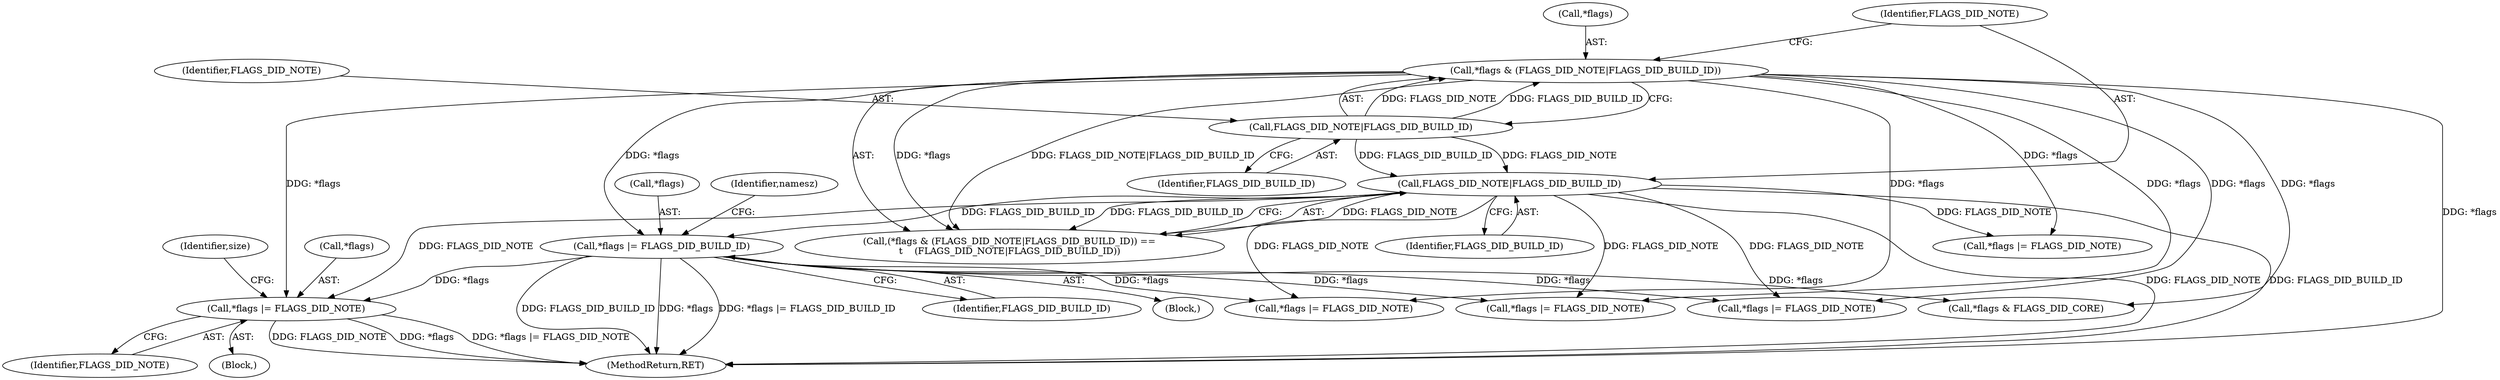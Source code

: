 digraph "0_file_b4c01141e5367f247b84dcaf6aefbb4e741842b8@pointer" {
"1000742" [label="(Call,*flags |= FLAGS_DID_NOTE)"];
"1000252" [label="(Call,*flags & (FLAGS_DID_NOTE|FLAGS_DID_BUILD_ID))"];
"1000255" [label="(Call,FLAGS_DID_NOTE|FLAGS_DID_BUILD_ID)"];
"1000518" [label="(Call,*flags |= FLAGS_DID_BUILD_ID)"];
"1000258" [label="(Call,FLAGS_DID_NOTE|FLAGS_DID_BUILD_ID)"];
"1000251" [label="(Call,(*flags & (FLAGS_DID_NOTE|FLAGS_DID_BUILD_ID)) ==\n\t    (FLAGS_DID_NOTE|FLAGS_DID_BUILD_ID))"];
"1000518" [label="(Call,*flags |= FLAGS_DID_BUILD_ID)"];
"1001237" [label="(MethodReturn,RET)"];
"1000470" [label="(Block,)"];
"1000781" [label="(Call,*flags |= FLAGS_DID_NOTE)"];
"1000649" [label="(Call,*flags |= FLAGS_DID_NOTE)"];
"1000745" [label="(Identifier,FLAGS_DID_NOTE)"];
"1000257" [label="(Identifier,FLAGS_DID_BUILD_ID)"];
"1000747" [label="(Identifier,size)"];
"1000256" [label="(Identifier,FLAGS_DID_NOTE)"];
"1000437" [label="(Call,*flags |= FLAGS_DID_NOTE)"];
"1000525" [label="(Identifier,namesz)"];
"1000857" [label="(Call,*flags |= FLAGS_DID_NOTE)"];
"1000742" [label="(Call,*flags |= FLAGS_DID_NOTE)"];
"1000258" [label="(Call,FLAGS_DID_NOTE|FLAGS_DID_BUILD_ID)"];
"1000940" [label="(Call,*flags & FLAGS_DID_CORE)"];
"1000519" [label="(Call,*flags)"];
"1000260" [label="(Identifier,FLAGS_DID_BUILD_ID)"];
"1000259" [label="(Identifier,FLAGS_DID_NOTE)"];
"1000252" [label="(Call,*flags & (FLAGS_DID_NOTE|FLAGS_DID_BUILD_ID))"];
"1000253" [label="(Call,*flags)"];
"1000743" [label="(Call,*flags)"];
"1000521" [label="(Identifier,FLAGS_DID_BUILD_ID)"];
"1000734" [label="(Block,)"];
"1000255" [label="(Call,FLAGS_DID_NOTE|FLAGS_DID_BUILD_ID)"];
"1000742" -> "1000734"  [label="AST: "];
"1000742" -> "1000745"  [label="CFG: "];
"1000743" -> "1000742"  [label="AST: "];
"1000745" -> "1000742"  [label="AST: "];
"1000747" -> "1000742"  [label="CFG: "];
"1000742" -> "1001237"  [label="DDG: *flags |= FLAGS_DID_NOTE"];
"1000742" -> "1001237"  [label="DDG: FLAGS_DID_NOTE"];
"1000742" -> "1001237"  [label="DDG: *flags"];
"1000252" -> "1000742"  [label="DDG: *flags"];
"1000518" -> "1000742"  [label="DDG: *flags"];
"1000258" -> "1000742"  [label="DDG: FLAGS_DID_NOTE"];
"1000252" -> "1000251"  [label="AST: "];
"1000252" -> "1000255"  [label="CFG: "];
"1000253" -> "1000252"  [label="AST: "];
"1000255" -> "1000252"  [label="AST: "];
"1000259" -> "1000252"  [label="CFG: "];
"1000252" -> "1001237"  [label="DDG: *flags"];
"1000252" -> "1000251"  [label="DDG: *flags"];
"1000252" -> "1000251"  [label="DDG: FLAGS_DID_NOTE|FLAGS_DID_BUILD_ID"];
"1000255" -> "1000252"  [label="DDG: FLAGS_DID_NOTE"];
"1000255" -> "1000252"  [label="DDG: FLAGS_DID_BUILD_ID"];
"1000252" -> "1000437"  [label="DDG: *flags"];
"1000252" -> "1000518"  [label="DDG: *flags"];
"1000252" -> "1000649"  [label="DDG: *flags"];
"1000252" -> "1000781"  [label="DDG: *flags"];
"1000252" -> "1000857"  [label="DDG: *flags"];
"1000252" -> "1000940"  [label="DDG: *flags"];
"1000255" -> "1000257"  [label="CFG: "];
"1000256" -> "1000255"  [label="AST: "];
"1000257" -> "1000255"  [label="AST: "];
"1000255" -> "1000258"  [label="DDG: FLAGS_DID_NOTE"];
"1000255" -> "1000258"  [label="DDG: FLAGS_DID_BUILD_ID"];
"1000518" -> "1000470"  [label="AST: "];
"1000518" -> "1000521"  [label="CFG: "];
"1000519" -> "1000518"  [label="AST: "];
"1000521" -> "1000518"  [label="AST: "];
"1000525" -> "1000518"  [label="CFG: "];
"1000518" -> "1001237"  [label="DDG: *flags"];
"1000518" -> "1001237"  [label="DDG: *flags |= FLAGS_DID_BUILD_ID"];
"1000518" -> "1001237"  [label="DDG: FLAGS_DID_BUILD_ID"];
"1000258" -> "1000518"  [label="DDG: FLAGS_DID_BUILD_ID"];
"1000518" -> "1000649"  [label="DDG: *flags"];
"1000518" -> "1000781"  [label="DDG: *flags"];
"1000518" -> "1000857"  [label="DDG: *flags"];
"1000518" -> "1000940"  [label="DDG: *flags"];
"1000258" -> "1000251"  [label="AST: "];
"1000258" -> "1000260"  [label="CFG: "];
"1000259" -> "1000258"  [label="AST: "];
"1000260" -> "1000258"  [label="AST: "];
"1000251" -> "1000258"  [label="CFG: "];
"1000258" -> "1001237"  [label="DDG: FLAGS_DID_NOTE"];
"1000258" -> "1001237"  [label="DDG: FLAGS_DID_BUILD_ID"];
"1000258" -> "1000251"  [label="DDG: FLAGS_DID_NOTE"];
"1000258" -> "1000251"  [label="DDG: FLAGS_DID_BUILD_ID"];
"1000258" -> "1000437"  [label="DDG: FLAGS_DID_NOTE"];
"1000258" -> "1000649"  [label="DDG: FLAGS_DID_NOTE"];
"1000258" -> "1000781"  [label="DDG: FLAGS_DID_NOTE"];
"1000258" -> "1000857"  [label="DDG: FLAGS_DID_NOTE"];
}
